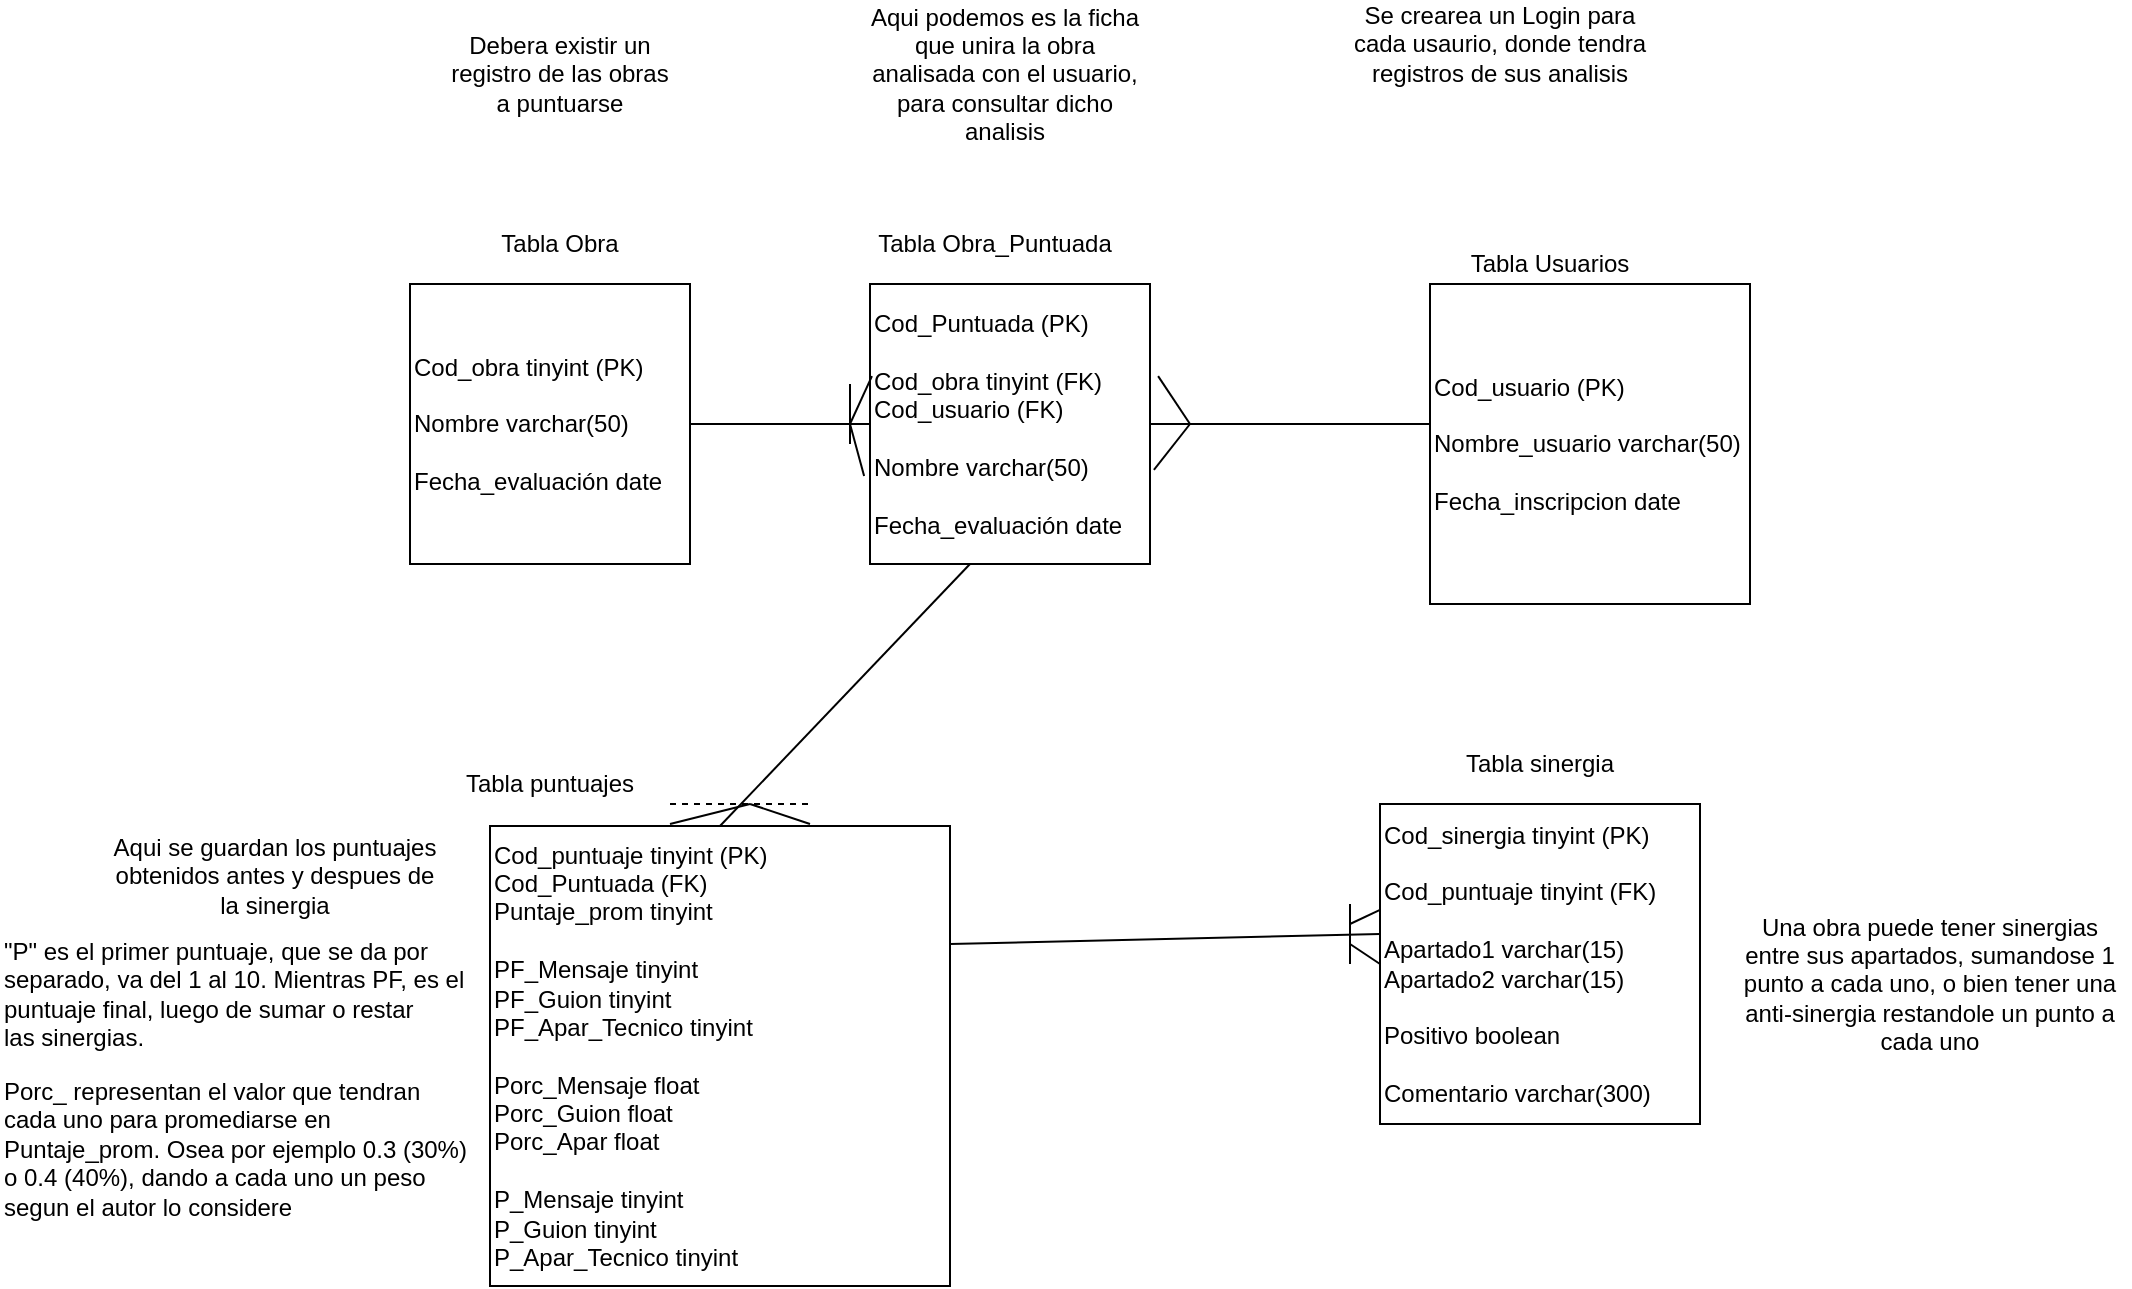 <mxfile version="12.6.4" type="github">
  <diagram id="JBJWnH2A5ppMdrGDwTaD" name="Page-1">
    <mxGraphModel dx="1792" dy="1629" grid="1" gridSize="10" guides="1" tooltips="1" connect="1" arrows="1" fold="1" page="1" pageScale="1" pageWidth="850" pageHeight="1100" math="0" shadow="0">
      <root>
        <mxCell id="0"/>
        <mxCell id="1" parent="0"/>
        <mxCell id="qTqHNT2F86t1DctnGXYB-1" value="&lt;div align=&quot;left&quot;&gt;Cod_puntuaje tinyint (PK)&lt;br&gt;&lt;/div&gt;&lt;div align=&quot;left&quot;&gt;Cod_Puntuada (FK)&lt;br&gt;&lt;/div&gt;&lt;div align=&quot;left&quot;&gt;Puntaje_prom tinyint&lt;/div&gt;&lt;div align=&quot;left&quot;&gt;&lt;br&gt;&lt;/div&gt;&lt;div align=&quot;left&quot;&gt;PF_Mensaje tinyint&lt;br&gt;&lt;/div&gt;&lt;div align=&quot;left&quot;&gt;PF_Guion tinyint&lt;br&gt;&lt;/div&gt;&lt;div align=&quot;left&quot;&gt;PF_Apar_Tecnico tinyint&lt;/div&gt;&lt;div align=&quot;left&quot;&gt;&lt;br&gt;&lt;/div&gt;&lt;div align=&quot;left&quot;&gt;Porc_Mensaje float&lt;/div&gt;&lt;div align=&quot;left&quot;&gt;Porc_Guion float&lt;/div&gt;&lt;div align=&quot;left&quot;&gt;Porc_Apar float&lt;br&gt;&lt;/div&gt;&lt;div align=&quot;left&quot;&gt;&lt;br&gt;&lt;/div&gt;&lt;div align=&quot;left&quot;&gt;P_Mensaje tinyint&lt;/div&gt;&lt;div align=&quot;left&quot;&gt;P_Guion tinyint&lt;/div&gt;&lt;div align=&quot;left&quot;&gt;P_Apar_Tecnico tinyint&lt;br&gt;&lt;/div&gt;" style="whiteSpace=wrap;html=1;aspect=fixed;align=left;" parent="1" vertex="1">
          <mxGeometry x="-100" y="-239" width="230" height="230" as="geometry"/>
        </mxCell>
        <mxCell id="qTqHNT2F86t1DctnGXYB-2" value="Tabla puntuajes" style="text;html=1;strokeColor=none;fillColor=none;align=center;verticalAlign=middle;whiteSpace=wrap;rounded=0;" parent="1" vertex="1">
          <mxGeometry x="-115" y="-270" width="90" height="20" as="geometry"/>
        </mxCell>
        <mxCell id="qTqHNT2F86t1DctnGXYB-4" value="" style="endArrow=none;html=1;entryX=0;entryY=0.406;entryDx=0;entryDy=0;entryPerimeter=0;" parent="1" target="qTqHNT2F86t1DctnGXYB-8" edge="1">
          <mxGeometry width="50" height="50" relative="1" as="geometry">
            <mxPoint x="130" y="-180" as="sourcePoint"/>
            <mxPoint x="-140" y="-90" as="targetPoint"/>
          </mxGeometry>
        </mxCell>
        <mxCell id="qTqHNT2F86t1DctnGXYB-5" value="" style="endArrow=none;html=1;entryX=0;entryY=0.5;entryDx=0;entryDy=0;" parent="1" edge="1" target="qTqHNT2F86t1DctnGXYB-8">
          <mxGeometry width="50" height="50" relative="1" as="geometry">
            <mxPoint x="330" y="-180" as="sourcePoint"/>
            <mxPoint x="110" y="-180" as="targetPoint"/>
          </mxGeometry>
        </mxCell>
        <mxCell id="qTqHNT2F86t1DctnGXYB-6" value="" style="endArrow=none;html=1;entryX=0;entryY=0.331;entryDx=0;entryDy=0;entryPerimeter=0;" parent="1" edge="1" target="qTqHNT2F86t1DctnGXYB-8">
          <mxGeometry width="50" height="50" relative="1" as="geometry">
            <mxPoint x="330" y="-190" as="sourcePoint"/>
            <mxPoint x="130" y="-170" as="targetPoint"/>
          </mxGeometry>
        </mxCell>
        <mxCell id="qTqHNT2F86t1DctnGXYB-7" value="" style="endArrow=none;html=1;" parent="1" edge="1">
          <mxGeometry width="50" height="50" relative="1" as="geometry">
            <mxPoint x="330" y="-170" as="sourcePoint"/>
            <mxPoint x="330" y="-200" as="targetPoint"/>
          </mxGeometry>
        </mxCell>
        <mxCell id="qTqHNT2F86t1DctnGXYB-8" value="&lt;div align=&quot;left&quot;&gt;Cod_sinergia tinyint (PK)&lt;br&gt;&lt;/div&gt;&lt;div align=&quot;left&quot;&gt;&lt;br&gt;&lt;/div&gt;&lt;div align=&quot;left&quot;&gt;Cod_puntuaje tinyint (FK)&lt;/div&gt;&lt;div align=&quot;left&quot;&gt;&lt;br&gt;&lt;/div&gt;&lt;div align=&quot;left&quot;&gt;Apartado1 varchar(15)&lt;/div&gt;&lt;div align=&quot;left&quot;&gt;Apartado2 varchar(15)&lt;br&gt;&lt;/div&gt;&lt;div align=&quot;left&quot;&gt;&lt;br&gt;&lt;/div&gt;&lt;div align=&quot;left&quot;&gt;Positivo boolean&lt;br&gt;&lt;/div&gt;&lt;div align=&quot;left&quot;&gt;&lt;br&gt;&lt;/div&gt;&lt;div align=&quot;left&quot;&gt;Comentario varchar(300)&lt;br&gt;&lt;/div&gt;" style="whiteSpace=wrap;html=1;aspect=fixed;align=left;" parent="1" vertex="1">
          <mxGeometry x="345" y="-250" width="160" height="160" as="geometry"/>
        </mxCell>
        <mxCell id="qTqHNT2F86t1DctnGXYB-9" value="Tabla sinergia" style="text;html=1;strokeColor=none;fillColor=none;align=center;verticalAlign=middle;whiteSpace=wrap;rounded=0;" parent="1" vertex="1">
          <mxGeometry x="355" y="-280" width="140" height="20" as="geometry"/>
        </mxCell>
        <mxCell id="qTqHNT2F86t1DctnGXYB-10" value="Tabla Obra" style="text;html=1;strokeColor=none;fillColor=none;align=center;verticalAlign=middle;whiteSpace=wrap;rounded=0;" parent="1" vertex="1">
          <mxGeometry x="-110" y="-540" width="90" height="20" as="geometry"/>
        </mxCell>
        <mxCell id="qTqHNT2F86t1DctnGXYB-11" value="&lt;div align=&quot;left&quot;&gt;Cod_obra tinyint (PK)&lt;br&gt;&lt;/div&gt;&lt;div align=&quot;left&quot;&gt;&lt;br&gt;&lt;/div&gt;&lt;div align=&quot;left&quot;&gt;Nombre varchar(50)&lt;/div&gt;&lt;div align=&quot;left&quot;&gt;&lt;br&gt;&lt;/div&gt;&lt;div align=&quot;left&quot;&gt;Fecha_evaluación date&lt;br&gt;&lt;/div&gt;" style="whiteSpace=wrap;html=1;aspect=fixed;align=left;" parent="1" vertex="1">
          <mxGeometry x="-140" y="-510" width="140" height="140" as="geometry"/>
        </mxCell>
        <mxCell id="qTqHNT2F86t1DctnGXYB-13" value="&lt;div align=&quot;left&quot;&gt;Cod_Puntuada (PK)&lt;br&gt;&lt;/div&gt;&lt;div align=&quot;left&quot;&gt;&lt;br&gt;&lt;/div&gt;&lt;div align=&quot;left&quot;&gt;Cod_obra tinyint (FK)&lt;/div&gt;&lt;div align=&quot;left&quot;&gt;Cod_usuario (FK)&lt;br&gt;&lt;/div&gt;&lt;div align=&quot;left&quot;&gt;&lt;br&gt;&lt;/div&gt;&lt;div align=&quot;left&quot;&gt;Nombre varchar(50)&lt;/div&gt;&lt;div align=&quot;left&quot;&gt;&lt;br&gt;&lt;/div&gt;&lt;div align=&quot;left&quot;&gt;Fecha_evaluación date&lt;br&gt;&lt;/div&gt;" style="whiteSpace=wrap;html=1;aspect=fixed;align=left;" parent="1" vertex="1">
          <mxGeometry x="90" y="-510" width="140" height="140" as="geometry"/>
        </mxCell>
        <mxCell id="qTqHNT2F86t1DctnGXYB-14" value="Tabla Obra_Puntuada" style="text;html=1;strokeColor=none;fillColor=none;align=center;verticalAlign=middle;whiteSpace=wrap;rounded=0;" parent="1" vertex="1">
          <mxGeometry x="85" y="-540" width="135" height="20" as="geometry"/>
        </mxCell>
        <mxCell id="qTqHNT2F86t1DctnGXYB-15" value="" style="endArrow=none;html=1;entryX=1;entryY=0.5;entryDx=0;entryDy=0;exitX=0;exitY=0.5;exitDx=0;exitDy=0;" parent="1" source="qTqHNT2F86t1DctnGXYB-13" target="qTqHNT2F86t1DctnGXYB-11" edge="1">
          <mxGeometry width="50" height="50" relative="1" as="geometry">
            <mxPoint x="60" y="-360" as="sourcePoint"/>
            <mxPoint x="-140" y="-70" as="targetPoint"/>
          </mxGeometry>
        </mxCell>
        <mxCell id="qTqHNT2F86t1DctnGXYB-16" value="" style="endArrow=none;html=1;" parent="1" edge="1">
          <mxGeometry width="50" height="50" relative="1" as="geometry">
            <mxPoint x="80" y="-430" as="sourcePoint"/>
            <mxPoint x="80" y="-460" as="targetPoint"/>
          </mxGeometry>
        </mxCell>
        <mxCell id="qTqHNT2F86t1DctnGXYB-20" value="" style="endArrow=none;html=1;entryX=0.007;entryY=0.329;entryDx=0;entryDy=0;entryPerimeter=0;" parent="1" target="qTqHNT2F86t1DctnGXYB-13" edge="1">
          <mxGeometry width="50" height="50" relative="1" as="geometry">
            <mxPoint x="80" y="-440" as="sourcePoint"/>
            <mxPoint x="-140" y="-70" as="targetPoint"/>
          </mxGeometry>
        </mxCell>
        <mxCell id="qTqHNT2F86t1DctnGXYB-21" value="" style="endArrow=none;html=1;entryX=-0.021;entryY=0.686;entryDx=0;entryDy=0;entryPerimeter=0;" parent="1" target="qTqHNT2F86t1DctnGXYB-13" edge="1">
          <mxGeometry width="50" height="50" relative="1" as="geometry">
            <mxPoint x="80" y="-440" as="sourcePoint"/>
            <mxPoint x="-140" y="-70" as="targetPoint"/>
          </mxGeometry>
        </mxCell>
        <mxCell id="qTqHNT2F86t1DctnGXYB-22" value="&lt;div align=&quot;left&quot;&gt;Cod_usuario (PK)&lt;/div&gt;&lt;div&gt;&lt;br&gt;&lt;/div&gt;&lt;div&gt;Nombre_usuario varchar(50)&lt;br&gt;&lt;/div&gt;&lt;div&gt;&lt;br&gt;&lt;/div&gt;&lt;div&gt;Fecha_inscripcion date&lt;br&gt;&lt;/div&gt;" style="whiteSpace=wrap;html=1;aspect=fixed;align=left;" parent="1" vertex="1">
          <mxGeometry x="370" y="-510" width="160" height="160" as="geometry"/>
        </mxCell>
        <mxCell id="qTqHNT2F86t1DctnGXYB-23" value="Tabla Usuarios" style="text;html=1;strokeColor=none;fillColor=none;align=center;verticalAlign=middle;whiteSpace=wrap;rounded=0;" parent="1" vertex="1">
          <mxGeometry x="370" y="-530" width="120" height="20" as="geometry"/>
        </mxCell>
        <mxCell id="khzGcjYmA4zi7UbtCgyK-1" value="Se crearea un Login para cada usaurio, donde tendra registros de sus analisis" style="text;html=1;strokeColor=none;fillColor=none;align=center;verticalAlign=middle;whiteSpace=wrap;rounded=0;" vertex="1" parent="1">
          <mxGeometry x="330" y="-650" width="150" height="40" as="geometry"/>
        </mxCell>
        <mxCell id="khzGcjYmA4zi7UbtCgyK-2" value="Aqui se guardan los puntuajes obtenidos antes y despues de la sinergia" style="text;html=1;strokeColor=none;fillColor=none;align=center;verticalAlign=middle;whiteSpace=wrap;rounded=0;" vertex="1" parent="1">
          <mxGeometry x="-290" y="-239" width="165" height="49" as="geometry"/>
        </mxCell>
        <mxCell id="khzGcjYmA4zi7UbtCgyK-3" value="Debera existir un registro de las obras a puntuarse" style="text;html=1;strokeColor=none;fillColor=none;align=center;verticalAlign=middle;whiteSpace=wrap;rounded=0;" vertex="1" parent="1">
          <mxGeometry x="-125" y="-640" width="120" height="50" as="geometry"/>
        </mxCell>
        <mxCell id="khzGcjYmA4zi7UbtCgyK-4" value="" style="endArrow=none;html=1;exitX=1;exitY=0.5;exitDx=0;exitDy=0;" edge="1" parent="1" source="qTqHNT2F86t1DctnGXYB-13">
          <mxGeometry width="50" height="50" relative="1" as="geometry">
            <mxPoint x="320" y="-390" as="sourcePoint"/>
            <mxPoint x="370" y="-440" as="targetPoint"/>
          </mxGeometry>
        </mxCell>
        <mxCell id="khzGcjYmA4zi7UbtCgyK-5" value="" style="endArrow=none;html=1;exitX=1.014;exitY=0.664;exitDx=0;exitDy=0;exitPerimeter=0;" edge="1" parent="1" source="qTqHNT2F86t1DctnGXYB-13">
          <mxGeometry width="50" height="50" relative="1" as="geometry">
            <mxPoint x="330" y="-340" as="sourcePoint"/>
            <mxPoint x="250" y="-440" as="targetPoint"/>
          </mxGeometry>
        </mxCell>
        <mxCell id="khzGcjYmA4zi7UbtCgyK-6" value="" style="endArrow=none;html=1;exitX=1.029;exitY=0.329;exitDx=0;exitDy=0;exitPerimeter=0;" edge="1" parent="1" source="qTqHNT2F86t1DctnGXYB-13">
          <mxGeometry width="50" height="50" relative="1" as="geometry">
            <mxPoint x="241.96" y="-407.04" as="sourcePoint"/>
            <mxPoint x="250" y="-440" as="targetPoint"/>
          </mxGeometry>
        </mxCell>
        <mxCell id="khzGcjYmA4zi7UbtCgyK-7" value="Aqui podemos es la ficha que unira la obra analisada con el usuario, para consultar dicho analisis" style="text;html=1;strokeColor=none;fillColor=none;align=center;verticalAlign=middle;whiteSpace=wrap;rounded=0;" vertex="1" parent="1">
          <mxGeometry x="85" y="-640" width="145" height="50" as="geometry"/>
        </mxCell>
        <mxCell id="khzGcjYmA4zi7UbtCgyK-8" value="" style="endArrow=none;html=1;exitX=0.5;exitY=0;exitDx=0;exitDy=0;" edge="1" parent="1" source="qTqHNT2F86t1DctnGXYB-1">
          <mxGeometry width="50" height="50" relative="1" as="geometry">
            <mxPoint x="90" y="-320" as="sourcePoint"/>
            <mxPoint x="140" y="-370" as="targetPoint"/>
          </mxGeometry>
        </mxCell>
        <mxCell id="khzGcjYmA4zi7UbtCgyK-9" value="" style="endArrow=none;dashed=1;html=1;" edge="1" parent="1">
          <mxGeometry width="50" height="50" relative="1" as="geometry">
            <mxPoint x="-10" y="-250" as="sourcePoint"/>
            <mxPoint x="60" y="-250" as="targetPoint"/>
          </mxGeometry>
        </mxCell>
        <mxCell id="khzGcjYmA4zi7UbtCgyK-10" value="Una obra puede tener sinergias entre sus apartados, sumandose 1 punto a cada uno, o bien tener una anti-sinergia restandole un punto a cada uno" style="text;html=1;strokeColor=none;fillColor=none;align=center;verticalAlign=middle;whiteSpace=wrap;rounded=0;" vertex="1" parent="1">
          <mxGeometry x="520" y="-200" width="200" height="80" as="geometry"/>
        </mxCell>
        <mxCell id="khzGcjYmA4zi7UbtCgyK-11" value="&lt;div&gt;&quot;P&quot; es el primer puntuaje, que se da por&lt;/div&gt;&lt;div&gt;separado, va del 1 al 10. Mientras PF, es el&lt;/div&gt;&lt;div&gt;puntuaje final, luego de sumar o restar&lt;/div&gt;&lt;div&gt;las sinergias.&lt;br&gt;&lt;/div&gt;" style="text;html=1;" vertex="1" parent="1">
          <mxGeometry x="-345" y="-190" width="230" height="74" as="geometry"/>
        </mxCell>
        <mxCell id="khzGcjYmA4zi7UbtCgyK-12" value="&lt;div&gt;Porc_ representan el valor que tendran &lt;br&gt;&lt;/div&gt;&lt;div&gt;cada uno para promediarse en&lt;/div&gt;&lt;div&gt;Puntaje_prom. Osea por ejemplo 0.3 (30%)&lt;/div&gt;&lt;div&gt;o 0.4 (40%), dando a cada uno un peso&lt;/div&gt;&lt;div&gt;segun el autor lo considere&lt;br&gt;&lt;/div&gt;" style="text;html=1;" vertex="1" parent="1">
          <mxGeometry x="-345" y="-120" width="230" height="90" as="geometry"/>
        </mxCell>
        <mxCell id="khzGcjYmA4zi7UbtCgyK-13" value="" style="endArrow=none;html=1;" edge="1" parent="1">
          <mxGeometry width="50" height="50" relative="1" as="geometry">
            <mxPoint x="-10" y="-240" as="sourcePoint"/>
            <mxPoint x="30" y="-250" as="targetPoint"/>
          </mxGeometry>
        </mxCell>
        <mxCell id="khzGcjYmA4zi7UbtCgyK-14" value="" style="endArrow=none;html=1;" edge="1" parent="1">
          <mxGeometry width="50" height="50" relative="1" as="geometry">
            <mxPoint x="60" y="-240" as="sourcePoint"/>
            <mxPoint x="30" y="-250" as="targetPoint"/>
          </mxGeometry>
        </mxCell>
      </root>
    </mxGraphModel>
  </diagram>
</mxfile>
